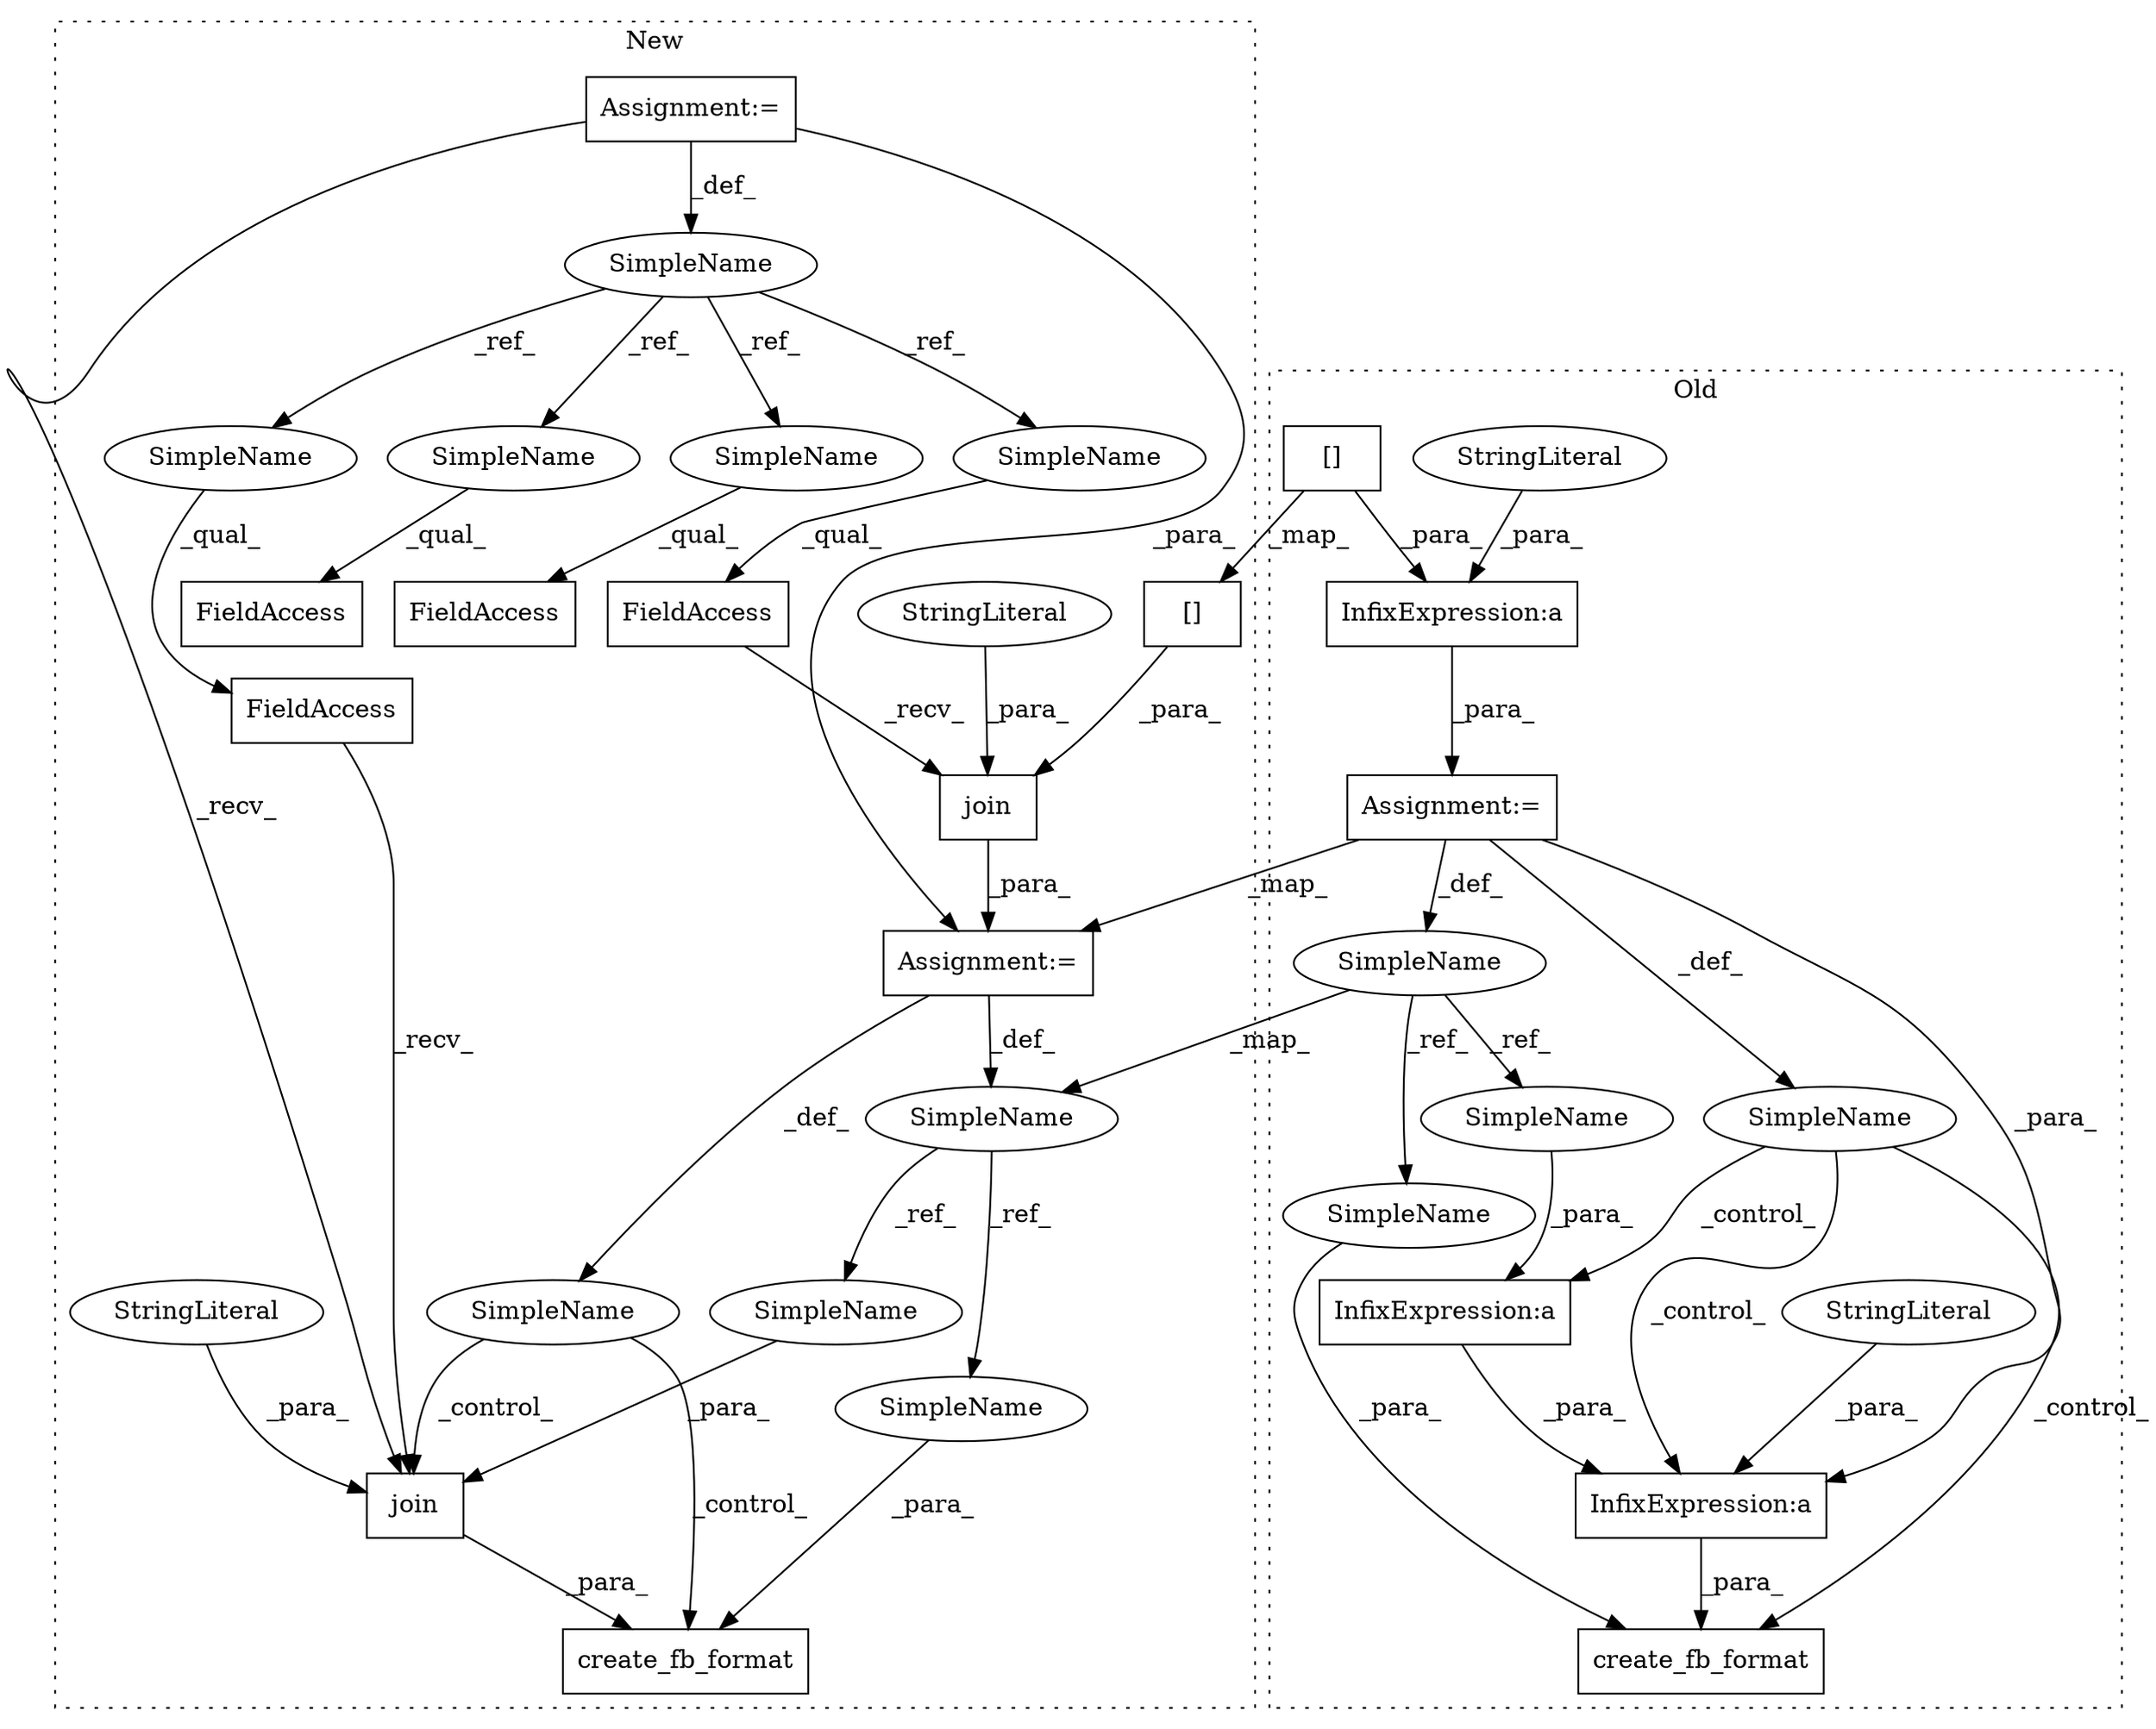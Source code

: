 digraph G {
subgraph cluster0 {
1 [label="create_fb_format" a="32" s="2651,2733" l="17,1" shape="box"];
3 [label="InfixExpression:a" a="27" s="2607" l="3" shape="box"];
4 [label="InfixExpression:a" a="27" s="2167" l="3" shape="box"];
6 [label="[]" a="2" s="2152,2166" l="4,1" shape="box"];
8 [label="SimpleName" a="42" s="2145" l="5" shape="ellipse"];
14 [label="SimpleName" a="42" s="" l="" shape="ellipse"];
20 [label="StringLiteral" a="45" s="2170" l="16" shape="ellipse"];
22 [label="Assignment:=" a="7" s="2150" l="1" shape="box"];
24 [label="InfixExpression:a" a="27" s="2699" l="3" shape="box"];
25 [label="StringLiteral" a="45" s="2702" l="25" shape="ellipse"];
28 [label="SimpleName" a="42" s="2602" l="5" shape="ellipse"];
29 [label="SimpleName" a="42" s="2728" l="5" shape="ellipse"];
label = "Old";
style="dotted";
}
subgraph cluster1 {
2 [label="join" a="32" s="2258,2293" l="5,1" shape="box"];
5 [label="[]" a="2" s="2263,2277" l="4,1" shape="box"];
7 [label="create_fb_format" a="32" s="2780,2886" l="17,1" shape="box"];
9 [label="SimpleName" a="42" s="2244" l="5" shape="ellipse"];
10 [label="FieldAccess" a="22" s="2250" l="7" shape="box"];
11 [label="SimpleName" a="42" s="2205" l="2" shape="ellipse"];
12 [label="FieldAccess" a="22" s="2835" l="7" shape="box"];
13 [label="FieldAccess" a="22" s="2722" l="7" shape="box"];
15 [label="SimpleName" a="42" s="" l="" shape="ellipse"];
16 [label="join" a="32" s="2730,2771" l="5,1" shape="box"];
17 [label="Assignment:=" a="7" s="2205" l="2" shape="box"];
18 [label="StringLiteral" a="45" s="2741" l="30" shape="ellipse"];
19 [label="StringLiteral" a="45" s="2279" l="14" shape="ellipse"];
21 [label="Assignment:=" a="7" s="2249" l="1" shape="box"];
23 [label="FieldAccess" a="22" s="2797" l="7" shape="box"];
26 [label="SimpleName" a="42" s="2881" l="5" shape="ellipse"];
27 [label="SimpleName" a="42" s="2735" l="5" shape="ellipse"];
30 [label="SimpleName" a="42" s="2835" l="2" shape="ellipse"];
31 [label="SimpleName" a="42" s="2722" l="2" shape="ellipse"];
32 [label="SimpleName" a="42" s="2250" l="2" shape="ellipse"];
33 [label="SimpleName" a="42" s="2797" l="2" shape="ellipse"];
label = "New";
style="dotted";
}
2 -> 21 [label="_para_"];
3 -> 24 [label="_para_"];
4 -> 22 [label="_para_"];
5 -> 2 [label="_para_"];
6 -> 4 [label="_para_"];
6 -> 5 [label="_map_"];
8 -> 29 [label="_ref_"];
8 -> 28 [label="_ref_"];
8 -> 9 [label="_map_"];
9 -> 26 [label="_ref_"];
9 -> 27 [label="_ref_"];
10 -> 2 [label="_recv_"];
11 -> 31 [label="_ref_"];
11 -> 32 [label="_ref_"];
11 -> 33 [label="_ref_"];
11 -> 30 [label="_ref_"];
13 -> 16 [label="_recv_"];
14 -> 3 [label="_control_"];
14 -> 24 [label="_control_"];
14 -> 1 [label="_control_"];
15 -> 7 [label="_control_"];
15 -> 16 [label="_control_"];
16 -> 7 [label="_para_"];
17 -> 21 [label="_para_"];
17 -> 16 [label="_recv_"];
17 -> 11 [label="_def_"];
18 -> 16 [label="_para_"];
19 -> 2 [label="_para_"];
20 -> 4 [label="_para_"];
21 -> 15 [label="_def_"];
21 -> 9 [label="_def_"];
22 -> 8 [label="_def_"];
22 -> 24 [label="_para_"];
22 -> 14 [label="_def_"];
22 -> 21 [label="_map_"];
24 -> 1 [label="_para_"];
25 -> 24 [label="_para_"];
26 -> 7 [label="_para_"];
27 -> 16 [label="_para_"];
28 -> 3 [label="_para_"];
29 -> 1 [label="_para_"];
30 -> 12 [label="_qual_"];
31 -> 13 [label="_qual_"];
32 -> 10 [label="_qual_"];
33 -> 23 [label="_qual_"];
}